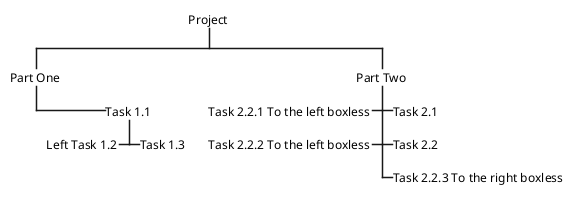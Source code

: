 @startwbs
+_ Project
 +_ Part One
  +_ Task 1.1
   +_ Task 1.3
   -_ Left Task 1.2
 +_ Part Two
  +_ Task 2.1
  +_ Task 2.2
  -_ Task 2.2.1 To the left boxless
  -_ Task 2.2.2 To the left boxless
  +_ Task 2.2.3 To the right boxless
@endwbs